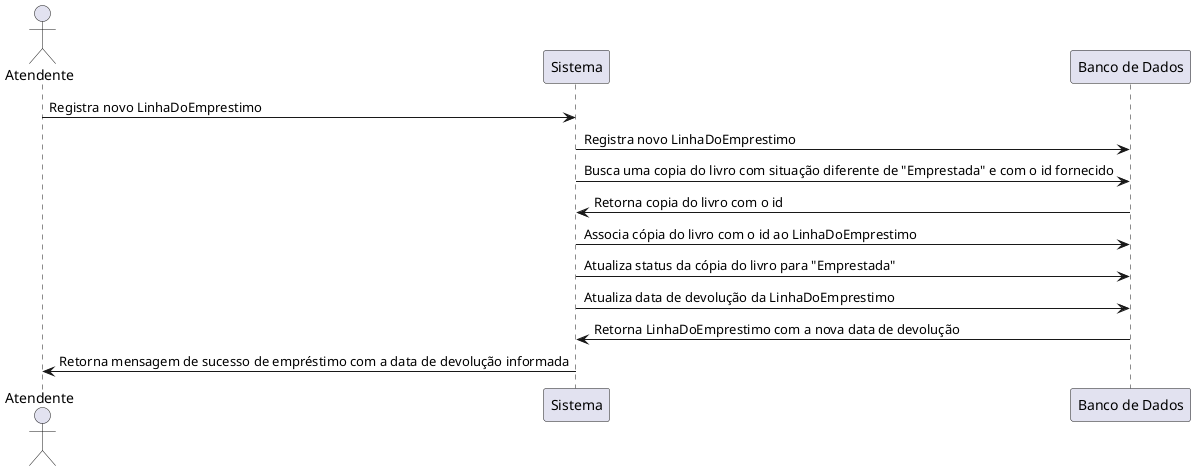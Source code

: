 @startuml

actor at as "Atendente"
participant sist as "Sistema"
participant banco as "Banco de Dados"

at->sist: Registra novo LinhaDoEmprestimo

sist->banco: Registra novo LinhaDoEmprestimo

sist->banco: Busca uma copia do livro com situação diferente de "Emprestada" e com o id fornecido
banco->sist: Retorna copia do livro com o id

sist->banco: Associa cópia do livro com o id ao LinhaDoEmprestimo

sist->banco: Atualiza status da cópia do livro para "Emprestada"

sist->banco: Atualiza data de devolução da LinhaDoEmprestimo

banco->sist: Retorna LinhaDoEmprestimo com a nova data de devolução

sist->at: Retorna mensagem de sucesso de empréstimo com a data de devolução informada

@enduml

